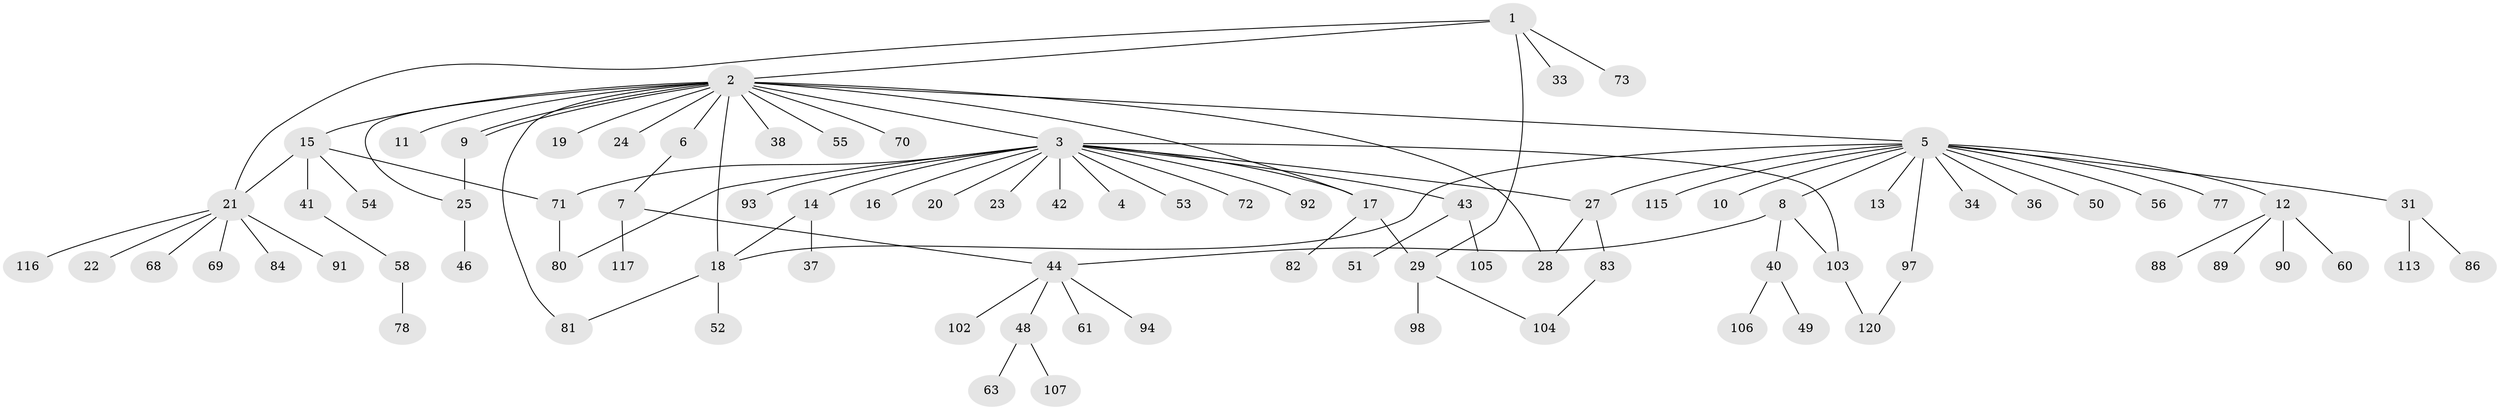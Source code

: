 // Generated by graph-tools (version 1.1) at 2025/51/02/27/25 19:51:58]
// undirected, 87 vertices, 102 edges
graph export_dot {
graph [start="1"]
  node [color=gray90,style=filled];
  1 [super="+30"];
  2 [super="+57"];
  3 [super="+26"];
  4;
  5 [super="+66"];
  6;
  7 [super="+64"];
  8 [super="+39"];
  9 [super="+100"];
  10;
  11;
  12 [super="+45"];
  13;
  14 [super="+87"];
  15 [super="+59"];
  16;
  17 [super="+74"];
  18 [super="+32"];
  19;
  20;
  21 [super="+67"];
  22;
  23 [super="+110"];
  24;
  25 [super="+114"];
  27 [super="+47"];
  28;
  29 [super="+35"];
  31 [super="+65"];
  33;
  34;
  36;
  37;
  38;
  40 [super="+85"];
  41;
  42;
  43 [super="+76"];
  44 [super="+62"];
  46 [super="+108"];
  48 [super="+118"];
  49;
  50 [super="+95"];
  51;
  52;
  53;
  54 [super="+75"];
  55;
  56;
  58;
  60 [super="+96"];
  61;
  63;
  68;
  69 [super="+109"];
  70;
  71 [super="+79"];
  72;
  73 [super="+112"];
  77;
  78 [super="+101"];
  80 [super="+99"];
  81;
  82;
  83;
  84 [super="+111"];
  86;
  88;
  89;
  90;
  91;
  92;
  93;
  94;
  97 [super="+119"];
  98;
  102;
  103;
  104;
  105;
  106;
  107;
  113;
  115;
  116;
  117;
  120;
  1 -- 2;
  1 -- 21;
  1 -- 29;
  1 -- 33;
  1 -- 73;
  2 -- 3;
  2 -- 5;
  2 -- 6;
  2 -- 9;
  2 -- 9;
  2 -- 11;
  2 -- 15;
  2 -- 17;
  2 -- 18;
  2 -- 19;
  2 -- 24;
  2 -- 25;
  2 -- 28 [weight=2];
  2 -- 38;
  2 -- 55;
  2 -- 70;
  2 -- 81;
  3 -- 4;
  3 -- 14;
  3 -- 16;
  3 -- 17;
  3 -- 20;
  3 -- 23;
  3 -- 27;
  3 -- 42;
  3 -- 43;
  3 -- 71;
  3 -- 72;
  3 -- 80;
  3 -- 92;
  3 -- 93;
  3 -- 103;
  3 -- 53;
  5 -- 8;
  5 -- 10;
  5 -- 12;
  5 -- 13;
  5 -- 18;
  5 -- 27;
  5 -- 31;
  5 -- 34;
  5 -- 36;
  5 -- 50;
  5 -- 56;
  5 -- 77;
  5 -- 97;
  5 -- 115;
  6 -- 7;
  7 -- 117;
  7 -- 44;
  8 -- 40;
  8 -- 44;
  8 -- 103;
  9 -- 25;
  12 -- 89;
  12 -- 88;
  12 -- 90;
  12 -- 60;
  14 -- 18;
  14 -- 37;
  15 -- 21;
  15 -- 41;
  15 -- 54;
  15 -- 71;
  17 -- 29;
  17 -- 82;
  18 -- 81;
  18 -- 52;
  21 -- 22;
  21 -- 68;
  21 -- 69;
  21 -- 91;
  21 -- 116;
  21 -- 84;
  25 -- 46;
  27 -- 28;
  27 -- 83;
  29 -- 104;
  29 -- 98;
  31 -- 86;
  31 -- 113;
  40 -- 49;
  40 -- 106;
  41 -- 58;
  43 -- 51;
  43 -- 105;
  44 -- 48;
  44 -- 61;
  44 -- 102;
  44 -- 94;
  48 -- 63;
  48 -- 107;
  58 -- 78;
  71 -- 80;
  83 -- 104;
  97 -- 120;
  103 -- 120;
}
